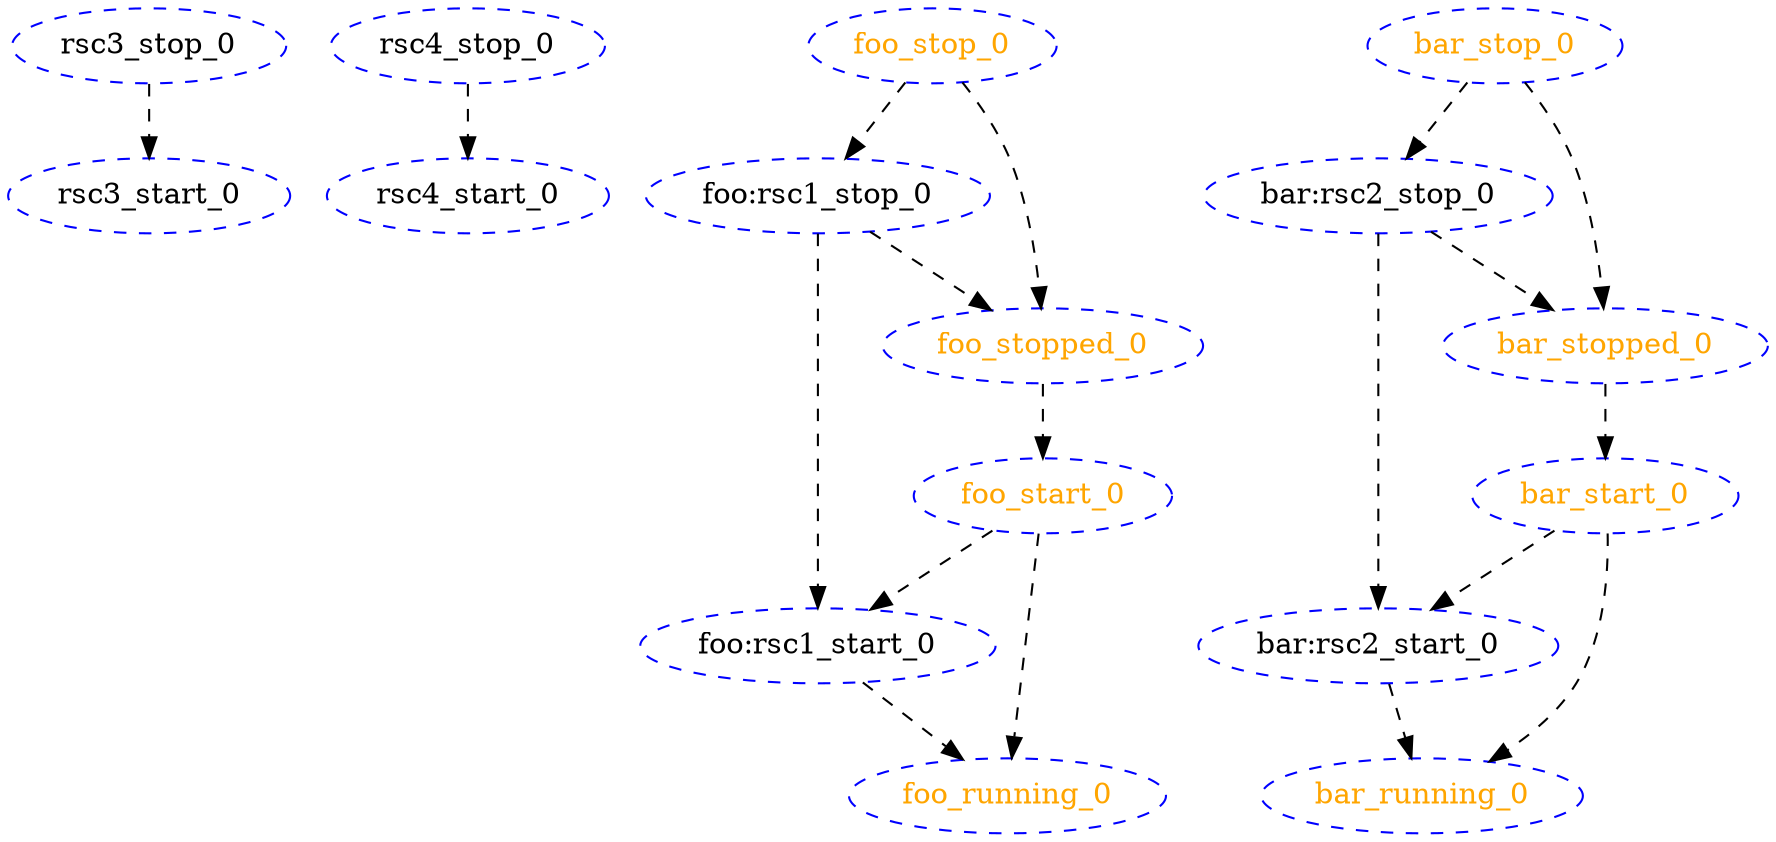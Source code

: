 digraph "g" {
	size = "30,30"
"rsc3_stop_0" [ style="dashed" color="blue" fontcolor="black" ]
"rsc3_start_0" [ style="dashed" color="blue" fontcolor="black" ]
"rsc4_stop_0" [ style="dashed" color="blue" fontcolor="black" ]
"rsc4_start_0" [ style="dashed" color="blue" fontcolor="black" ]
"foo:rsc1_stop_0" [ style="dashed" color="blue" fontcolor="black" ]
"foo:rsc1_start_0" [ style="dashed" color="blue" fontcolor="black" ]
"foo_start_0" [ style="dashed" color="blue" fontcolor="orange" ]
"foo_running_0" [ style="dashed" color="blue" fontcolor="orange" ]
"foo_stop_0" [ style="dashed" color="blue" fontcolor="orange" ]
"foo_stopped_0" [ style="dashed" color="blue" fontcolor="orange" ]
"bar:rsc2_stop_0" [ style="dashed" color="blue" fontcolor="black" ]
"bar:rsc2_start_0" [ style="dashed" color="blue" fontcolor="black" ]
"bar_start_0" [ style="dashed" color="blue" fontcolor="orange" ]
"bar_running_0" [ style="dashed" color="blue" fontcolor="orange" ]
"bar_stop_0" [ style="dashed" color="blue" fontcolor="orange" ]
"bar_stopped_0" [ style="dashed" color="blue" fontcolor="orange" ]
"rsc3_stop_0" -> "rsc3_start_0" [ style = dashed]
"rsc4_stop_0" -> "rsc4_start_0" [ style = dashed]
"foo_stop_0" -> "foo:rsc1_stop_0" [ style = dashed]
"foo:rsc1_stop_0" -> "foo:rsc1_start_0" [ style = dashed]
"foo_start_0" -> "foo:rsc1_start_0" [ style = dashed]
"foo_stopped_0" -> "foo_start_0" [ style = dashed]
"foo_start_0" -> "foo_running_0" [ style = dashed]
"foo:rsc1_start_0" -> "foo_running_0" [ style = dashed]
"foo_stop_0" -> "foo_stopped_0" [ style = dashed]
"foo:rsc1_stop_0" -> "foo_stopped_0" [ style = dashed]
"bar_stop_0" -> "bar:rsc2_stop_0" [ style = dashed]
"bar:rsc2_stop_0" -> "bar:rsc2_start_0" [ style = dashed]
"bar_start_0" -> "bar:rsc2_start_0" [ style = dashed]
"bar_stopped_0" -> "bar_start_0" [ style = dashed]
"bar_start_0" -> "bar_running_0" [ style = dashed]
"bar:rsc2_start_0" -> "bar_running_0" [ style = dashed]
"bar_stop_0" -> "bar_stopped_0" [ style = dashed]
"bar:rsc2_stop_0" -> "bar_stopped_0" [ style = dashed]
}

